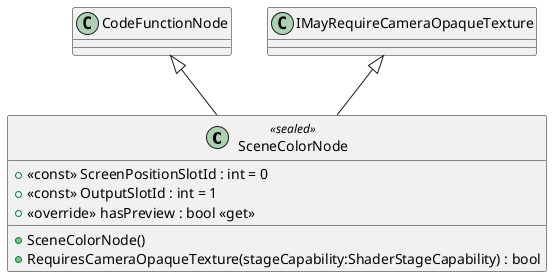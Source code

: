 @startuml
class SceneColorNode <<sealed>> {
    + <<const>> ScreenPositionSlotId : int = 0
    + <<const>> OutputSlotId : int = 1
    + SceneColorNode()
    + <<override>> hasPreview : bool <<get>>
    + RequiresCameraOpaqueTexture(stageCapability:ShaderStageCapability) : bool
}
CodeFunctionNode <|-- SceneColorNode
IMayRequireCameraOpaqueTexture <|-- SceneColorNode
@enduml
